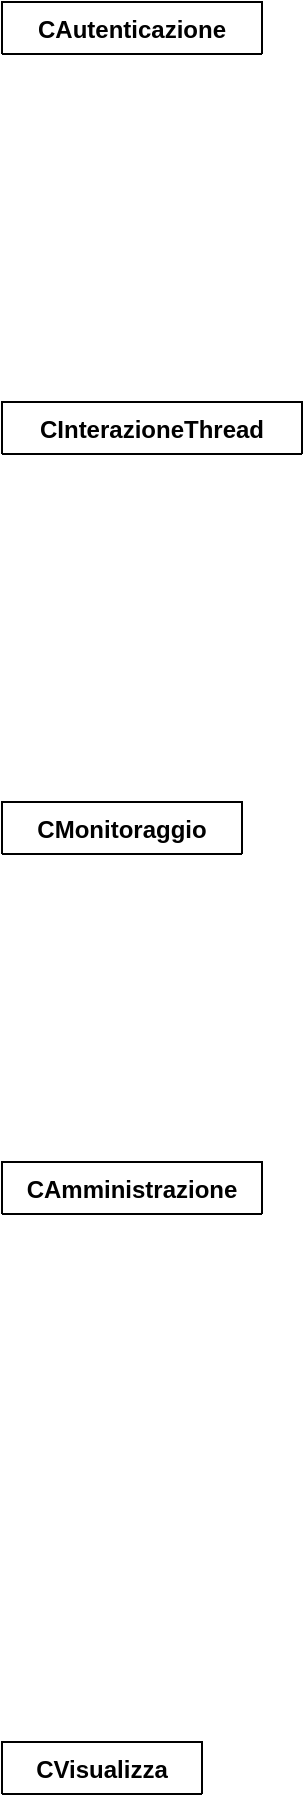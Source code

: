 <mxfile version="14.9.0" type="device"><diagram id="o65xHAk28s9XX9fI9ytK" name="Pagina-1"><mxGraphModel dx="1038" dy="536" grid="1" gridSize="10" guides="1" tooltips="1" connect="1" arrows="1" fold="1" page="1" pageScale="1" pageWidth="1169" pageHeight="827" math="0" shadow="0"><root><mxCell id="0"/><mxCell id="1" parent="0"/><mxCell id="S2R8XyvhuYuR_icyneo2-1" value="CAutenticazione" style="swimlane;fontStyle=1;align=center;verticalAlign=top;childLayout=stackLayout;horizontal=1;startSize=26;horizontalStack=0;resizeParent=1;resizeParentMax=0;resizeLast=0;collapsible=1;marginBottom=0;" parent="1" vertex="1" collapsed="1"><mxGeometry x="360" y="40" width="130" height="26" as="geometry"><mxRectangle x="360" y="40" width="400" height="160" as="alternateBounds"/></mxGeometry></mxCell><mxCell id="S2R8XyvhuYuR_icyneo2-2" value="+ field: type" style="text;strokeColor=none;fillColor=none;align=left;verticalAlign=top;spacingLeft=4;spacingRight=4;overflow=hidden;rotatable=0;points=[[0,0.5],[1,0.5]];portConstraint=eastwest;" parent="S2R8XyvhuYuR_icyneo2-1" vertex="1"><mxGeometry y="26" width="130" height="26" as="geometry"/></mxCell><mxCell id="S2R8XyvhuYuR_icyneo2-3" value="" style="line;strokeWidth=1;fillColor=none;align=left;verticalAlign=middle;spacingTop=-1;spacingLeft=3;spacingRight=3;rotatable=0;labelPosition=right;points=[];portConstraint=eastwest;" parent="S2R8XyvhuYuR_icyneo2-1" vertex="1"><mxGeometry y="52" width="130" height="8" as="geometry"/></mxCell><mxCell id="S2R8XyvhuYuR_icyneo2-4" value="+ registrazione(String nome, String cognome, String email,&#xA;String password, String fotoProfilo, String corsoStudio): boolean" style="text;strokeColor=none;fillColor=none;align=left;verticalAlign=top;spacingLeft=4;spacingRight=4;overflow=hidden;rotatable=0;points=[[0,0.5],[1,0.5]];portConstraint=eastwest;" parent="S2R8XyvhuYuR_icyneo2-1" vertex="1"><mxGeometry y="60" width="130" height="40" as="geometry"/></mxCell><mxCell id="S2R8XyvhuYuR_icyneo2-5" value="+ login(String email, String password): boolean" style="text;strokeColor=none;fillColor=none;align=left;verticalAlign=top;spacingLeft=4;spacingRight=4;overflow=hidden;rotatable=0;points=[[0,0.5],[1,0.5]];portConstraint=eastwest;" parent="S2R8XyvhuYuR_icyneo2-1" vertex="1"><mxGeometry y="100" width="130" height="30" as="geometry"/></mxCell><mxCell id="S2R8XyvhuYuR_icyneo2-6" value="+ recuperoPassword(String email): String" style="text;strokeColor=none;fillColor=none;align=left;verticalAlign=top;spacingLeft=4;spacingRight=4;overflow=hidden;rotatable=0;points=[[0,0.5],[1,0.5]];portConstraint=eastwest;" parent="S2R8XyvhuYuR_icyneo2-1" vertex="1"><mxGeometry y="130" width="130" height="30" as="geometry"/></mxCell><mxCell id="PkMuKAgnX_gJecn6NHZK-7" value="CInterazioneThread" style="swimlane;fontStyle=1;align=center;verticalAlign=top;childLayout=stackLayout;horizontal=1;startSize=26;horizontalStack=0;resizeParent=1;resizeParentMax=0;resizeLast=0;collapsible=1;marginBottom=0;" parent="1" vertex="1" collapsed="1"><mxGeometry x="360" y="240" width="150" height="26" as="geometry"><mxRectangle x="360" y="240" width="400" height="160" as="alternateBounds"/></mxGeometry></mxCell><mxCell id="PkMuKAgnX_gJecn6NHZK-8" value="+ field: type" style="text;strokeColor=none;fillColor=none;align=left;verticalAlign=top;spacingLeft=4;spacingRight=4;overflow=hidden;rotatable=0;points=[[0,0.5],[1,0.5]];portConstraint=eastwest;" parent="PkMuKAgnX_gJecn6NHZK-7" vertex="1"><mxGeometry y="26" width="150" height="26" as="geometry"/></mxCell><mxCell id="PkMuKAgnX_gJecn6NHZK-9" value="" style="line;strokeWidth=1;fillColor=none;align=left;verticalAlign=middle;spacingTop=-1;spacingLeft=3;spacingRight=3;rotatable=0;labelPosition=right;points=[];portConstraint=eastwest;" parent="PkMuKAgnX_gJecn6NHZK-7" vertex="1"><mxGeometry y="52" width="150" height="8" as="geometry"/></mxCell><mxCell id="PkMuKAgnX_gJecn6NHZK-10" value="+ crea(int userID, String titolo, int categoriaID,String testo, &#xA;&#xA;Array(String allegati)): boolean" style="text;strokeColor=none;fillColor=none;align=left;verticalAlign=top;spacingLeft=4;spacingRight=4;overflow=hidden;rotatable=0;points=[[0,0.5],[1,0.5]];portConstraint=eastwest;" parent="PkMuKAgnX_gJecn6NHZK-7" vertex="1"><mxGeometry y="60" width="150" height="40" as="geometry"/></mxCell><mxCell id="PkMuKAgnX_gJecn6NHZK-12" value="+ rispondi(int userID, String testo, int threadID): boolean" style="text;strokeColor=none;fillColor=none;align=left;verticalAlign=top;spacingLeft=4;spacingRight=4;overflow=hidden;rotatable=0;points=[[0,0.5],[1,0.5]];portConstraint=eastwest;" parent="PkMuKAgnX_gJecn6NHZK-7" vertex="1"><mxGeometry y="100" width="150" height="30" as="geometry"/></mxCell><mxCell id="PkMuKAgnX_gJecn6NHZK-13" value="+ valuta(int userID, int valore, int threadID): boolean" style="text;strokeColor=none;fillColor=none;align=left;verticalAlign=top;spacingLeft=4;spacingRight=4;overflow=hidden;rotatable=0;points=[[0,0.5],[1,0.5]];portConstraint=eastwest;" parent="PkMuKAgnX_gJecn6NHZK-7" vertex="1"><mxGeometry y="130" width="150" height="30" as="geometry"/></mxCell><mxCell id="PkMuKAgnX_gJecn6NHZK-14" value="CMonitoraggio" style="swimlane;fontStyle=1;align=center;verticalAlign=top;childLayout=stackLayout;horizontal=1;startSize=26;horizontalStack=0;resizeParent=1;resizeParentMax=0;resizeLast=0;collapsible=1;marginBottom=0;" parent="1" vertex="1" collapsed="1"><mxGeometry x="360" y="440" width="120" height="26" as="geometry"><mxRectangle x="360" y="440" width="400" height="138" as="alternateBounds"/></mxGeometry></mxCell><mxCell id="PkMuKAgnX_gJecn6NHZK-15" value="+ field: type" style="text;strokeColor=none;fillColor=none;align=left;verticalAlign=top;spacingLeft=4;spacingRight=4;overflow=hidden;rotatable=0;points=[[0,0.5],[1,0.5]];portConstraint=eastwest;" parent="PkMuKAgnX_gJecn6NHZK-14" vertex="1"><mxGeometry y="26" width="120" height="26" as="geometry"/></mxCell><mxCell id="PkMuKAgnX_gJecn6NHZK-16" value="" style="line;strokeWidth=1;fillColor=none;align=left;verticalAlign=middle;spacingTop=-1;spacingLeft=3;spacingRight=3;rotatable=0;labelPosition=right;points=[];portConstraint=eastwest;" parent="PkMuKAgnX_gJecn6NHZK-14" vertex="1"><mxGeometry y="52" width="120" height="8" as="geometry"/></mxCell><mxCell id="PkMuKAgnX_gJecn6NHZK-17" value="+ rimuoviMessaggio(int userID, int messID): boolean" style="text;strokeColor=none;fillColor=none;align=left;verticalAlign=top;spacingLeft=4;spacingRight=4;overflow=hidden;rotatable=0;points=[[0,0.5],[1,0.5]];portConstraint=eastwest;" parent="PkMuKAgnX_gJecn6NHZK-14" vertex="1"><mxGeometry y="60" width="120" height="26" as="geometry"/></mxCell><mxCell id="PkMuKAgnX_gJecn6NHZK-18" value="+ rimuoviThread(int userID, int threadID): boolean" style="text;strokeColor=none;fillColor=none;align=left;verticalAlign=top;spacingLeft=4;spacingRight=4;overflow=hidden;rotatable=0;points=[[0,0.5],[1,0.5]];portConstraint=eastwest;" parent="PkMuKAgnX_gJecn6NHZK-14" vertex="1"><mxGeometry y="86" width="120" height="26" as="geometry"/></mxCell><mxCell id="PkMuKAgnX_gJecn6NHZK-19" value="+ rimuoviRisposta(int userID, int rispostaID, int threadID): boolean" style="text;strokeColor=none;fillColor=none;align=left;verticalAlign=top;spacingLeft=4;spacingRight=4;overflow=hidden;rotatable=0;points=[[0,0.5],[1,0.5]];portConstraint=eastwest;" parent="PkMuKAgnX_gJecn6NHZK-14" vertex="1"><mxGeometry y="112" width="120" height="26" as="geometry"/></mxCell><mxCell id="C2-8zBB7MiL-Pwm9mPZN-1" value="CAmministrazione" style="swimlane;fontStyle=1;align=center;verticalAlign=top;childLayout=stackLayout;horizontal=1;startSize=26;horizontalStack=0;resizeParent=1;resizeParentMax=0;resizeLast=0;collapsible=1;marginBottom=0;" parent="1" vertex="1" collapsed="1"><mxGeometry x="360" y="620" width="130" height="26" as="geometry"><mxRectangle x="360" y="620" width="400" height="220" as="alternateBounds"/></mxGeometry></mxCell><mxCell id="C2-8zBB7MiL-Pwm9mPZN-2" value="+ field: type" style="text;strokeColor=none;fillColor=none;align=left;verticalAlign=top;spacingLeft=4;spacingRight=4;overflow=hidden;rotatable=0;points=[[0,0.5],[1,0.5]];portConstraint=eastwest;" parent="C2-8zBB7MiL-Pwm9mPZN-1" vertex="1"><mxGeometry y="26" width="130" height="26" as="geometry"/></mxCell><mxCell id="C2-8zBB7MiL-Pwm9mPZN-3" value="" style="line;strokeWidth=1;fillColor=none;align=left;verticalAlign=middle;spacingTop=-1;spacingLeft=3;spacingRight=3;rotatable=0;labelPosition=right;points=[];portConstraint=eastwest;" parent="C2-8zBB7MiL-Pwm9mPZN-1" vertex="1"><mxGeometry y="52" width="130" height="8" as="geometry"/></mxCell><mxCell id="C2-8zBB7MiL-Pwm9mPZN-4" value="+ aggiungiCategoria(int adminID, String nome, String icona,&#xA;String descrizione): boolean" style="text;strokeColor=none;fillColor=none;align=left;verticalAlign=top;spacingLeft=4;spacingRight=4;overflow=hidden;rotatable=0;points=[[0,0.5],[1,0.5]];portConstraint=eastwest;" parent="C2-8zBB7MiL-Pwm9mPZN-1" vertex="1"><mxGeometry y="60" width="130" height="40" as="geometry"/></mxCell><mxCell id="C2-8zBB7MiL-Pwm9mPZN-6" value="+ aggiungiModeratore(int adminID, int userID, int categoriaID): boolean" style="text;strokeColor=none;fillColor=none;align=left;verticalAlign=top;spacingLeft=4;spacingRight=4;overflow=hidden;rotatable=0;points=[[0,0.5],[1,0.5]];portConstraint=eastwest;" parent="C2-8zBB7MiL-Pwm9mPZN-1" vertex="1"><mxGeometry y="100" width="130" height="30" as="geometry"/></mxCell><mxCell id="C2-8zBB7MiL-Pwm9mPZN-7" value="+ rimuoviCategoria(int adminID, int categoriaID): boolean" style="text;strokeColor=none;fillColor=none;align=left;verticalAlign=top;spacingLeft=4;spacingRight=4;overflow=hidden;rotatable=0;points=[[0,0.5],[1,0.5]];portConstraint=eastwest;" parent="C2-8zBB7MiL-Pwm9mPZN-1" vertex="1"><mxGeometry y="130" width="130" height="30" as="geometry"/></mxCell><mxCell id="C2-8zBB7MiL-Pwm9mPZN-8" value="+ rimuoviModeratore(int adminID, int moderatoreID): boolean" style="text;strokeColor=none;fillColor=none;align=left;verticalAlign=top;spacingLeft=4;spacingRight=4;overflow=hidden;rotatable=0;points=[[0,0.5],[1,0.5]];portConstraint=eastwest;" parent="C2-8zBB7MiL-Pwm9mPZN-1" vertex="1"><mxGeometry y="160" width="130" height="30" as="geometry"/></mxCell><mxCell id="vqSBgbF7h7Vz_wVfyU6S-13" value="+ rimuoviUser(int adminID, int userID):boolean" style="text;strokeColor=none;fillColor=none;align=left;verticalAlign=top;spacingLeft=4;spacingRight=4;overflow=hidden;rotatable=0;points=[[0,0.5],[1,0.5]];portConstraint=eastwest;" parent="C2-8zBB7MiL-Pwm9mPZN-1" vertex="1"><mxGeometry y="190" width="130" height="30" as="geometry"/></mxCell><mxCell id="vqSBgbF7h7Vz_wVfyU6S-1" value="CVisualizza" style="swimlane;fontStyle=1;align=center;verticalAlign=top;childLayout=stackLayout;horizontal=1;startSize=26;horizontalStack=0;resizeParent=1;resizeParentMax=0;resizeLast=0;collapsible=1;marginBottom=0;" parent="1" vertex="1" collapsed="1"><mxGeometry x="360" y="910" width="100" height="26" as="geometry"><mxRectangle x="360" y="910" width="400" height="240" as="alternateBounds"/></mxGeometry></mxCell><mxCell id="vqSBgbF7h7Vz_wVfyU6S-2" value="+ field: type" style="text;strokeColor=none;fillColor=none;align=left;verticalAlign=top;spacingLeft=4;spacingRight=4;overflow=hidden;rotatable=0;points=[[0,0.5],[1,0.5]];portConstraint=eastwest;" parent="vqSBgbF7h7Vz_wVfyU6S-1" vertex="1"><mxGeometry y="26" width="100" height="26" as="geometry"/></mxCell><mxCell id="vqSBgbF7h7Vz_wVfyU6S-3" value="" style="line;strokeWidth=1;fillColor=none;align=left;verticalAlign=middle;spacingTop=-1;spacingLeft=3;spacingRight=3;rotatable=0;labelPosition=right;points=[];portConstraint=eastwest;" parent="vqSBgbF7h7Vz_wVfyU6S-1" vertex="1"><mxGeometry y="52" width="100" height="8" as="geometry"/></mxCell><mxCell id="vqSBgbF7h7Vz_wVfyU6S-9" value="+ elencaCategorie(): Array ECategoria" style="text;strokeColor=none;fillColor=none;align=left;verticalAlign=top;spacingLeft=4;spacingRight=4;overflow=hidden;rotatable=0;points=[[0,0.5],[1,0.5]];portConstraint=eastwest;" parent="vqSBgbF7h7Vz_wVfyU6S-1" vertex="1"><mxGeometry y="60" width="100" height="30" as="geometry"/></mxCell><mxCell id="vqSBgbF7h7Vz_wVfyU6S-10" value="+ threadPiùDiscusso(int categoriaID): EThread" style="text;strokeColor=none;fillColor=none;align=left;verticalAlign=top;spacingLeft=4;spacingRight=4;overflow=hidden;rotatable=0;points=[[0,0.5],[1,0.5]];portConstraint=eastwest;" parent="vqSBgbF7h7Vz_wVfyU6S-1" vertex="1"><mxGeometry y="90" width="100" height="30" as="geometry"/></mxCell><mxCell id="vqSBgbF7h7Vz_wVfyU6S-12" value="+ threadValutazionePiùAlta(int categoriaID): EThread" style="text;strokeColor=none;fillColor=none;align=left;verticalAlign=top;spacingLeft=4;spacingRight=4;overflow=hidden;rotatable=0;points=[[0,0.5],[1,0.5]];portConstraint=eastwest;" parent="vqSBgbF7h7Vz_wVfyU6S-1" vertex="1"><mxGeometry y="120" width="100" height="30" as="geometry"/></mxCell><mxCell id="vqSBgbF7h7Vz_wVfyU6S-14" value="+ elencaUsers(): Array EUtente" style="text;strokeColor=none;fillColor=none;align=left;verticalAlign=top;spacingLeft=4;spacingRight=4;overflow=hidden;rotatable=0;points=[[0,0.5],[1,0.5]];portConstraint=eastwest;" parent="vqSBgbF7h7Vz_wVfyU6S-1" vertex="1"><mxGeometry y="150" width="100" height="30" as="geometry"/></mxCell><mxCell id="vqSBgbF7h7Vz_wVfyU6S-15" value="+ elencaModeratori(): Array EModeratore" style="text;strokeColor=none;fillColor=none;align=left;verticalAlign=top;spacingLeft=4;spacingRight=4;overflow=hidden;rotatable=0;points=[[0,0.5],[1,0.5]];portConstraint=eastwest;" parent="vqSBgbF7h7Vz_wVfyU6S-1" vertex="1"><mxGeometry y="180" width="100" height="30" as="geometry"/></mxCell><mxCell id="vqSBgbF7h7Vz_wVfyU6S-16" value="+ ricerca(String titoloThread, Array int categoriaID): Array EThread" style="text;strokeColor=none;fillColor=none;align=left;verticalAlign=top;spacingLeft=4;spacingRight=4;overflow=hidden;rotatable=0;points=[[0,0.5],[1,0.5]];portConstraint=eastwest;" parent="vqSBgbF7h7Vz_wVfyU6S-1" vertex="1"><mxGeometry y="210" width="100" height="30" as="geometry"/></mxCell></root></mxGraphModel></diagram></mxfile>